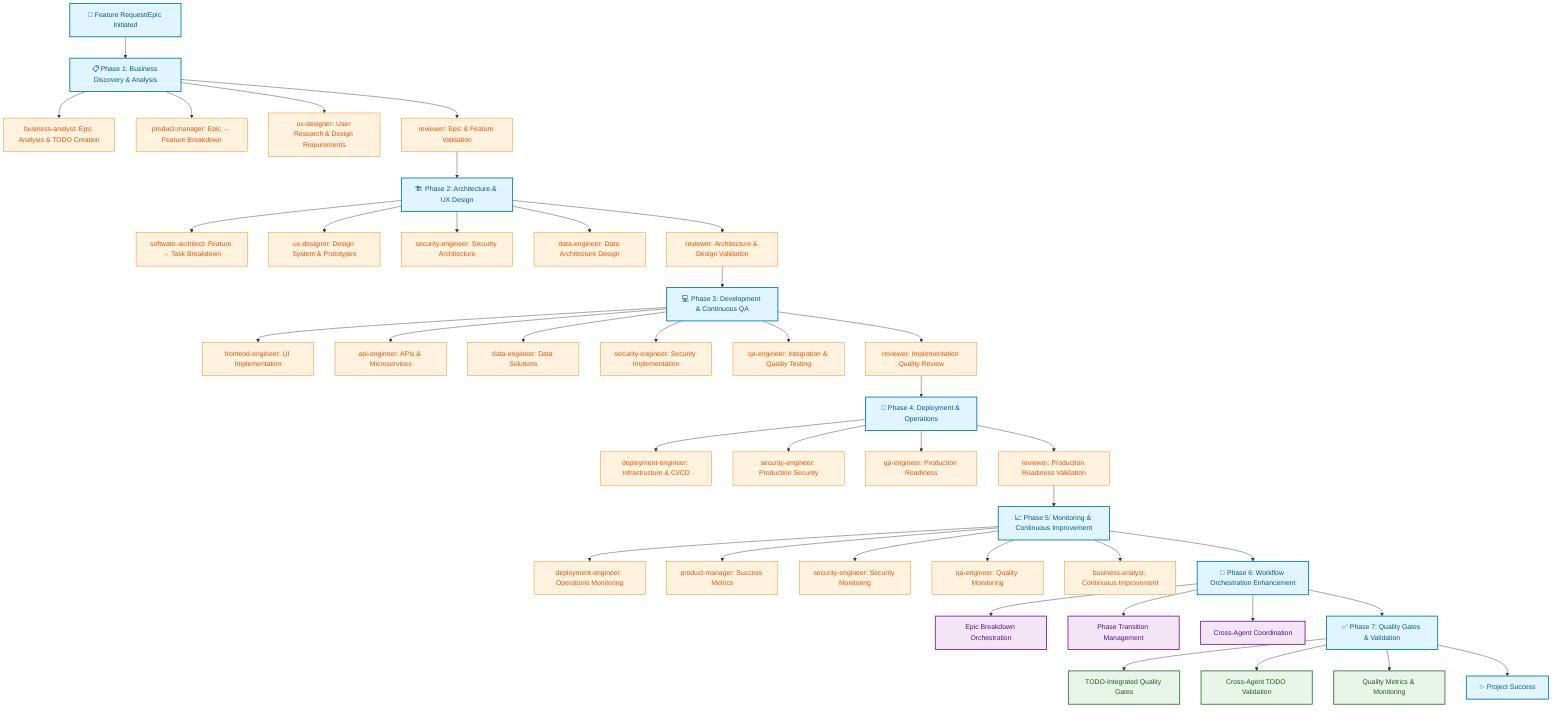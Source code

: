 graph TD
    A[🚀 Feature Request/Epic Initiated] --> B[📋 Phase 1: Business Discovery & Analysis]

    B --> B1[business-analyst: Epic Analysis & TODO Creation]
    B --> B2[product-manager: Epic → Feature Breakdown]
    B --> B3[ux-designer: User Research & Design Requirements]
    B --> B4[reviewer: Epic & Feature Validation]

    B4 --> C[🏗️ Phase 2: Architecture & UX Design]

    C --> C1[software-architect: Feature → Task Breakdown]
    C --> C2[ux-designer: Design System & Prototypes]
    C --> C3[security-engineer: Security Architecture]
    C --> C4[data-engineer: Data Architecture Design]
    C --> C5[reviewer: Architecture & Design Validation]

    C5 --> D[💻 Phase 3: Development & Continuous QA]

    D --> D1[frontend-engineer: UI Implementation]
    D --> D2[api-engineer: APIs & Microservices]
    D --> D3[data-engineer: Data Solutions]
    D --> D4[security-engineer: Security Implementation]
    D --> D5[qa-engineer: Integration & Quality Testing]
    D --> D6[reviewer: Implementation Quality Review]

    D6 --> E[🚀 Phase 4: Deployment & Operations]

    E --> E1[deployment-engineer: Infrastructure & CI/CD]
    E --> E2[security-engineer: Production Security]
    E --> E3[qa-engineer: Production Readiness]
    E --> E4[reviewer: Production Readiness Validation]

    E4 --> F[📈 Phase 5: Monitoring & Continuous Improvement]

    F --> F1[deployment-engineer: Operations Monitoring]
    F --> F2[product-manager: Success Metrics]
    F --> F3[security-engineer: Security Monitoring]
    F --> F4[qa-engineer: Quality Monitoring]
    F --> F5[business-analyst: Continuous Improvement]

    F --> G[🔄 Phase 6: Workflow Orchestration Enhancement]

    G --> G1[Epic Breakdown Orchestration]
    G --> G2[Phase Transition Management]
    G --> G3[Cross-Agent Coordination]

    G --> H[✅ Phase 7: Quality Gates & Validation]

    H --> H1[TODO-Integrated Quality Gates]
    H --> H2[Cross-Agent TODO Validation]
    H --> H3[Quality Metrics & Monitoring]

    H --> I[✨ Project Success]

    %% Styling
    classDef phaseBox fill:#e1f5fe,stroke:#0277bd,stroke-width:2px,color:#01579b
    classDef agentBox fill:#fff3e0,stroke:#f57c00,stroke-width:1px,color:#e65100
    classDef qualityBox fill:#e8f5e8,stroke:#2e7d32,stroke-width:2px,color:#1b5e20
    classDef orchBox fill:#f3e5f5,stroke:#7b1fa2,stroke-width:2px,color:#4a148c

    class A,B,C,D,E,F,G,H,I phaseBox
    class B1,B2,B3,B4,C1,C2,C3,C4,C5,D1,D2,D3,D4,D5,D6,E1,E2,E3,E4,F1,F2,F3,F4,F5 agentBox
    class G1,G2,G3 orchBox
    class H1,H2,H3 qualityBox